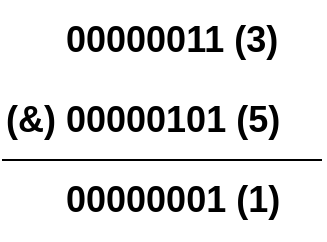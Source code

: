 <mxfile version="14.5.1" type="device"><diagram id="Auj_0uGVPOp2s2Dn8oK0" name="第 1 页"><mxGraphModel dx="1346" dy="852" grid="1" gridSize="10" guides="1" tooltips="1" connect="1" arrows="1" fold="1" page="1" pageScale="1" pageWidth="827" pageHeight="1169" math="0" shadow="0"><root><mxCell id="0"/><mxCell id="1" parent="0"/><mxCell id="fQ9tcQLIK9HFFVoJP8Ub-1" value="&lt;b style=&quot;font-size: 18px&quot;&gt;(&amp;amp;) 00000101 (5)&lt;br&gt;&lt;/b&gt;" style="text;html=1;strokeColor=none;fillColor=none;align=left;verticalAlign=middle;whiteSpace=wrap;rounded=0;" parent="1" vertex="1"><mxGeometry x="80" y="120" width="160" height="40" as="geometry"/></mxCell><mxCell id="fQ9tcQLIK9HFFVoJP8Ub-2" value="&lt;b style=&quot;font-size: 18px&quot;&gt;00000011 (3)&lt;br&gt;&lt;/b&gt;" style="text;html=1;strokeColor=none;fillColor=none;align=left;verticalAlign=middle;whiteSpace=wrap;rounded=0;" parent="1" vertex="1"><mxGeometry x="110" y="80" width="130" height="40" as="geometry"/></mxCell><mxCell id="fQ9tcQLIK9HFFVoJP8Ub-3" value="" style="endArrow=none;html=1;entryX=1;entryY=0;entryDx=0;entryDy=0;" parent="1" target="fQ9tcQLIK9HFFVoJP8Ub-4" edge="1"><mxGeometry width="50" height="50" relative="1" as="geometry"><mxPoint x="80" y="160" as="sourcePoint"/><mxPoint x="280" y="160" as="targetPoint"/></mxGeometry></mxCell><mxCell id="fQ9tcQLIK9HFFVoJP8Ub-4" value="&lt;b style=&quot;font-size: 18px&quot;&gt;00000001 (1)&lt;br&gt;&lt;/b&gt;" style="text;html=1;strokeColor=none;fillColor=none;align=left;verticalAlign=middle;whiteSpace=wrap;rounded=0;" parent="1" vertex="1"><mxGeometry x="110" y="160" width="130" height="40" as="geometry"/></mxCell></root></mxGraphModel></diagram></mxfile>